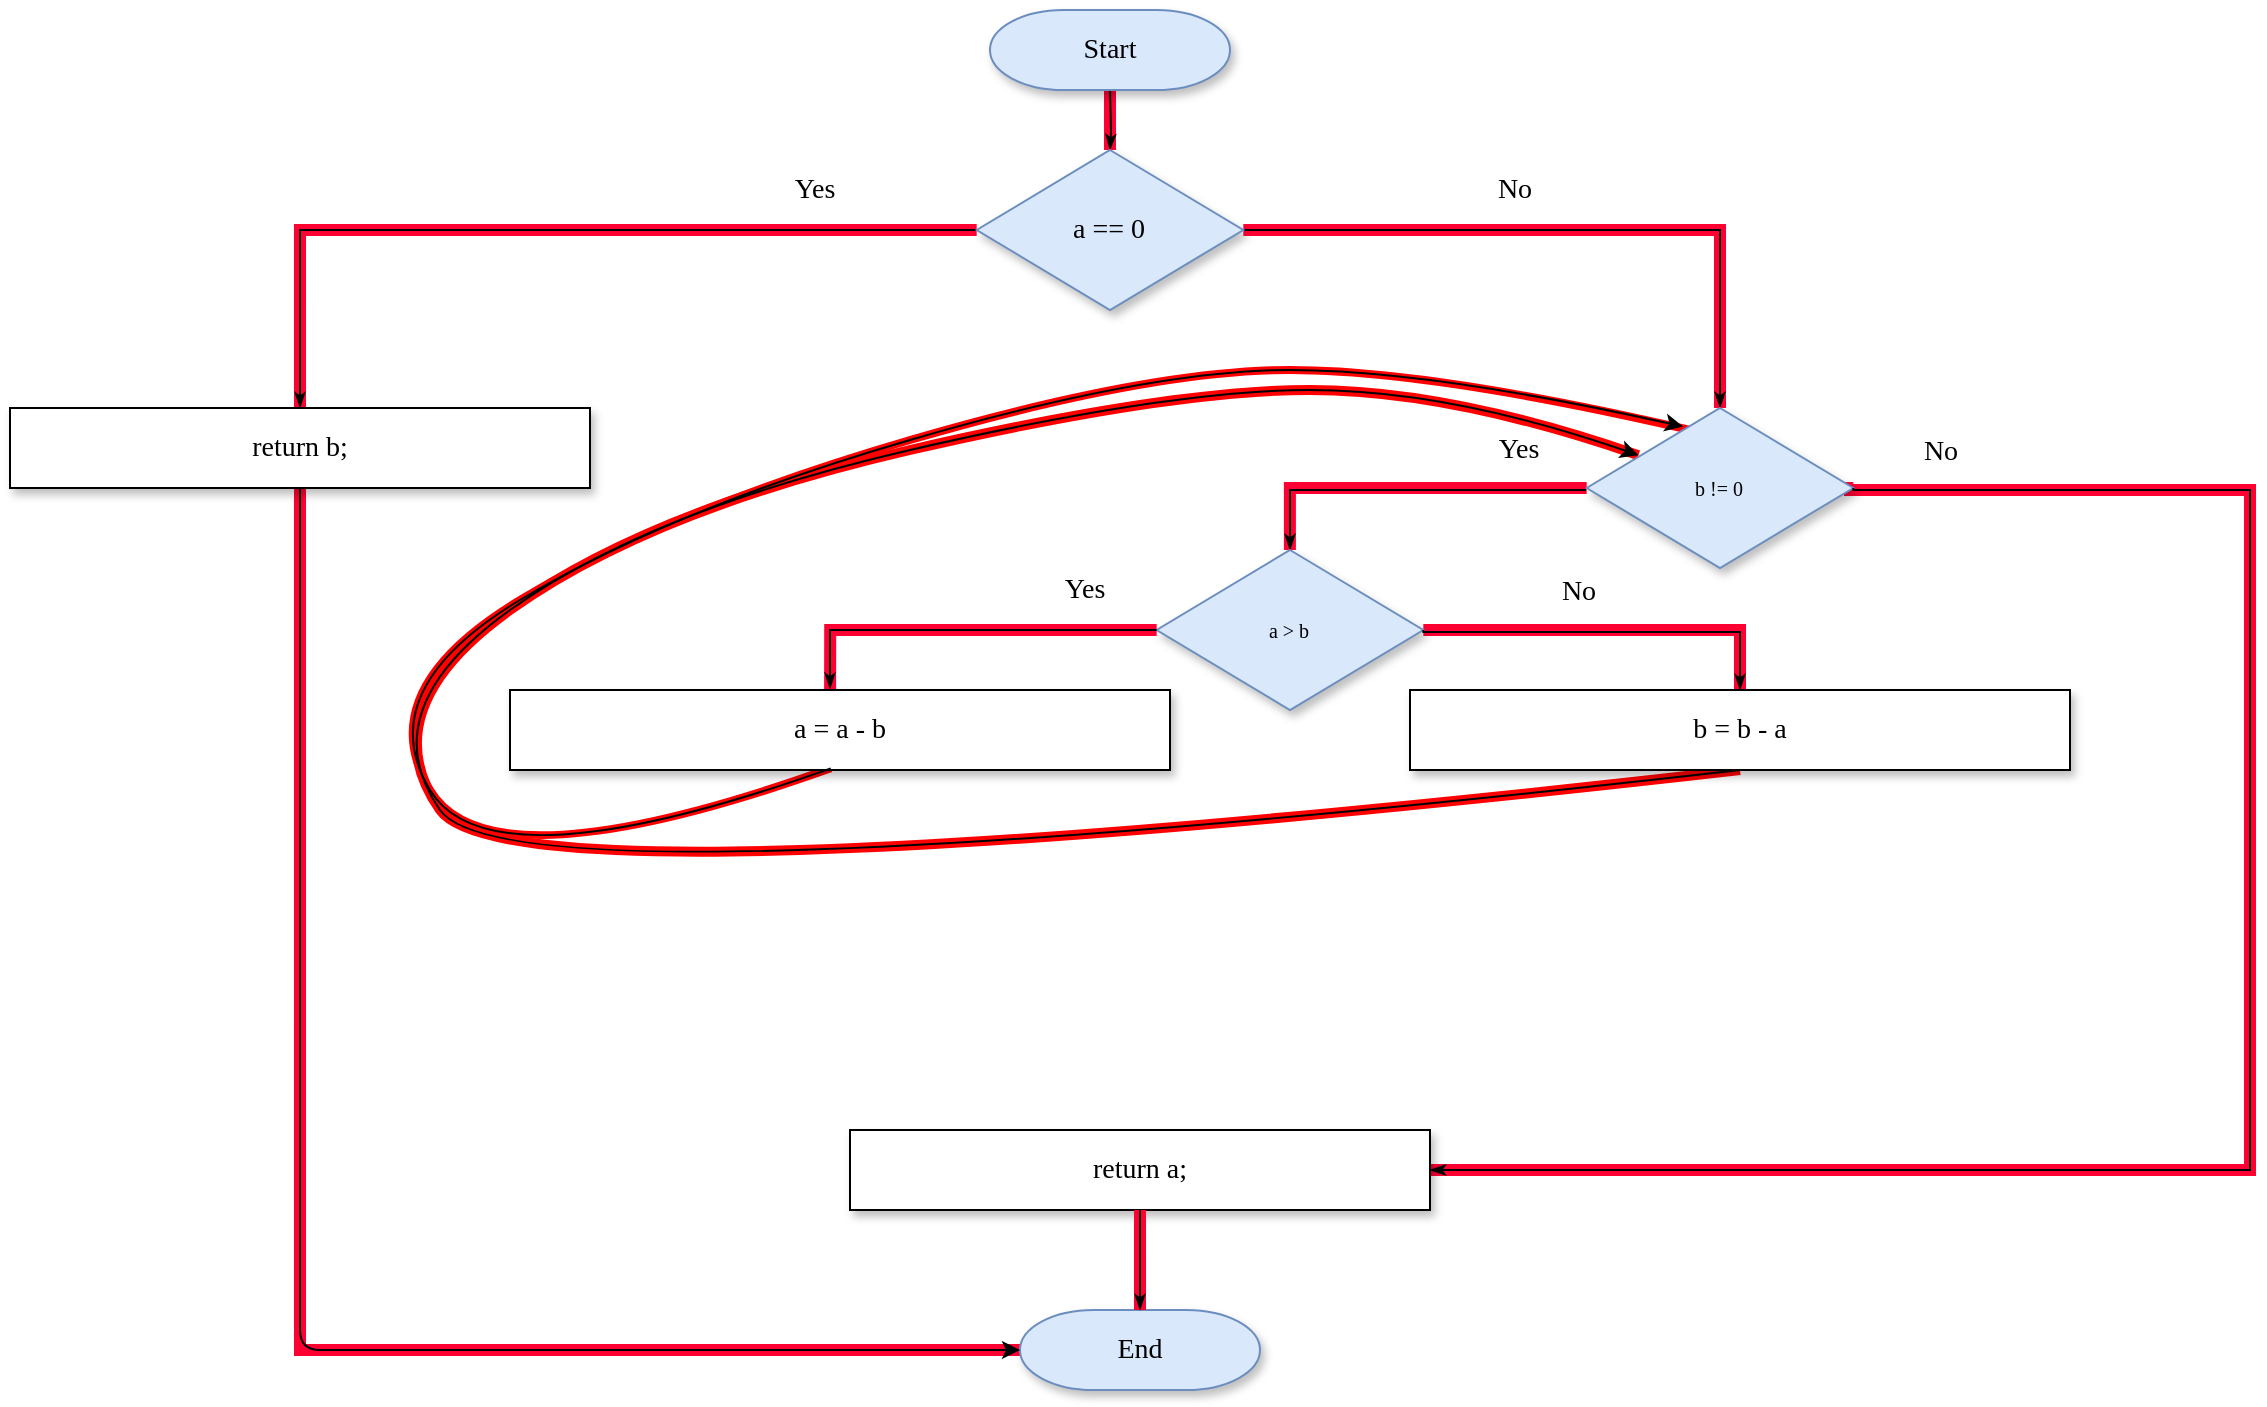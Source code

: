 <mxfile version="13.9.9" type="device"><diagram name="Page-1" id="edf60f1a-56cd-e834-aa8a-f176f3a09ee4"><mxGraphModel dx="1084" dy="924" grid="1" gridSize="10" guides="1" tooltips="1" connect="1" arrows="1" fold="1" page="1" pageScale="1" pageWidth="1100" pageHeight="850" background="#ffffff" math="0" shadow="0"><root><mxCell id="0"/><mxCell id="1" parent="0"/><mxCell id="nRNqXeXqIR4wONLUfqq0-13" style="edgeStyle=orthogonalEdgeStyle;rounded=0;orthogonalLoop=1;jettySize=auto;html=1;strokeColor=#FF0033;strokeWidth=6;endArrow=none;endFill=0;entryX=0.5;entryY=0;entryDx=0;entryDy=0;exitX=1;exitY=0.5;exitDx=0;exitDy=0;" edge="1" parent="1" source="nRNqXeXqIR4wONLUfqq0-2" target="nRNqXeXqIR4wONLUfqq0-6"><mxGeometry relative="1" as="geometry"><mxPoint x="740" y="340" as="sourcePoint"/><mxPoint x="898.45" y="309" as="targetPoint"/><Array as="points"><mxPoint x="895" y="340"/></Array></mxGeometry></mxCell><mxCell id="nRNqXeXqIR4wONLUfqq0-12" style="edgeStyle=orthogonalEdgeStyle;rounded=0;orthogonalLoop=1;jettySize=auto;html=1;strokeColor=#FF0033;strokeWidth=6;endArrow=none;endFill=0;entryX=0;entryY=0.5;entryDx=0;entryDy=0;exitX=0.485;exitY=0.026;exitDx=0;exitDy=0;exitPerimeter=0;" edge="1" parent="1" source="nRNqXeXqIR4wONLUfqq0-5" target="nRNqXeXqIR4wONLUfqq0-2"><mxGeometry relative="1" as="geometry"><mxPoint x="513.394" y="355.51" as="sourcePoint"/><mxPoint x="661.79" y="324.48" as="targetPoint"/><Array as="points"><mxPoint x="440" y="340"/></Array></mxGeometry></mxCell><mxCell id="nRNqXeXqIR4wONLUfqq0-11" value="" style="curved=1;endArrow=none;html=1;entryX=0.194;entryY=0.295;entryDx=0;entryDy=0;exitX=0.5;exitY=1;exitDx=0;exitDy=0;entryPerimeter=0;strokeColor=#FF0000;strokeWidth=5;endFill=0;" edge="1" parent="1"><mxGeometry width="50" height="50" relative="1" as="geometry"><mxPoint x="895" y="410" as="sourcePoint"/><mxPoint x="844.206" y="252.6" as="targetPoint"/><Array as="points"><mxPoint x="280" y="480"/><mxPoint x="210" y="380"/><mxPoint x="350" y="280"/><mxPoint x="610" y="220"/><mxPoint x="750" y="220"/></Array></mxGeometry></mxCell><mxCell id="nRNqXeXqIR4wONLUfqq0-10" value="" style="curved=1;endArrow=none;html=1;exitX=0.486;exitY=0.979;exitDx=0;exitDy=0;exitPerimeter=0;strokeColor=#FF0000;endFill=0;strokeWidth=4;" edge="1" parent="1"><mxGeometry width="50" height="50" relative="1" as="geometry"><mxPoint x="440.38" y="409.16" as="sourcePoint"/><mxPoint x="870" y="240" as="targetPoint"/><Array as="points"><mxPoint x="270" y="470"/><mxPoint x="210" y="370"/><mxPoint x="360" y="280"/><mxPoint x="600" y="210"/><mxPoint x="740" y="210"/></Array></mxGeometry></mxCell><mxCell id="_S9G1uCaZjZkB0sLacvO-1" style="edgeStyle=orthogonalEdgeStyle;rounded=0;orthogonalLoop=1;jettySize=auto;html=1;exitX=0.5;exitY=1;exitDx=0;exitDy=0;strokeColor=#FF0033;strokeWidth=6;endArrow=none;endFill=0;entryX=0.5;entryY=0;entryDx=0;entryDy=0;exitPerimeter=0;" parent="1" source="60e70716793133e9-30" target="60e70716793133e9-5" edge="1"><mxGeometry relative="1" as="geometry"><mxPoint x="530" y="250" as="sourcePoint"/><mxPoint x="520" y="440.0" as="targetPoint"/><Array as="points"><mxPoint x="580" y="80"/><mxPoint x="580" y="80"/></Array></mxGeometry></mxCell><mxCell id="_S9G1uCaZjZkB0sLacvO-2" style="edgeStyle=orthogonalEdgeStyle;rounded=0;orthogonalLoop=1;jettySize=auto;html=1;exitX=0;exitY=0.5;exitDx=0;exitDy=0;strokeColor=#FF0033;strokeWidth=6;endArrow=none;endFill=0;entryX=0.5;entryY=0;entryDx=0;entryDy=0;" parent="1" source="60e70716793133e9-5" target="odtycHQVep_Rew_jahCm-9" edge="1"><mxGeometry relative="1" as="geometry"><mxPoint x="590" y="80" as="sourcePoint"/><mxPoint x="590.005" y="110" as="targetPoint"/><Array as="points"><mxPoint x="175" y="140"/></Array></mxGeometry></mxCell><mxCell id="_S9G1uCaZjZkB0sLacvO-3" style="edgeStyle=orthogonalEdgeStyle;rounded=0;orthogonalLoop=1;jettySize=auto;html=1;exitX=1;exitY=0.5;exitDx=0;exitDy=0;strokeColor=#FF0033;strokeWidth=6;endArrow=none;endFill=0;entryX=0.5;entryY=0;entryDx=0;entryDy=0;" parent="1" source="60e70716793133e9-5" target="UP4-vlNPrjFBUeMUbYRs-4" edge="1"><mxGeometry relative="1" as="geometry"><mxPoint x="523.34" y="150" as="sourcePoint"/><mxPoint x="184.995" y="390" as="targetPoint"/><Array as="points"><mxPoint x="885" y="140"/></Array></mxGeometry></mxCell><mxCell id="_S9G1uCaZjZkB0sLacvO-4" style="edgeStyle=orthogonalEdgeStyle;rounded=0;orthogonalLoop=1;jettySize=auto;html=1;strokeColor=#FF0033;strokeWidth=6;endArrow=none;endFill=0;entryX=0.5;entryY=1;entryDx=0;entryDy=0;exitX=0;exitY=0.5;exitDx=0;exitDy=0;exitPerimeter=0;" parent="1" target="odtycHQVep_Rew_jahCm-9" edge="1" source="odtycHQVep_Rew_jahCm-11"><mxGeometry relative="1" as="geometry"><mxPoint x="535" y="670" as="sourcePoint"/><mxPoint x="184.995" y="390" as="targetPoint"/><Array as="points"><mxPoint x="175" y="700"/></Array></mxGeometry></mxCell><mxCell id="_S9G1uCaZjZkB0sLacvO-5" style="edgeStyle=orthogonalEdgeStyle;rounded=0;orthogonalLoop=1;jettySize=auto;html=1;strokeColor=#FF0033;strokeWidth=6;endArrow=none;endFill=0;entryX=0;entryY=0.5;entryDx=0;entryDy=0;" parent="1" source="nRNqXeXqIR4wONLUfqq0-2" edge="1" target="UP4-vlNPrjFBUeMUbYRs-4"><mxGeometry relative="1" as="geometry"><mxPoint x="545" y="680" as="sourcePoint"/><mxPoint x="820" y="330" as="targetPoint"/><Array as="points"><mxPoint x="670" y="269"/></Array></mxGeometry></mxCell><mxCell id="_S9G1uCaZjZkB0sLacvO-6" style="edgeStyle=orthogonalEdgeStyle;rounded=0;orthogonalLoop=1;jettySize=auto;html=1;strokeColor=#FF0033;strokeWidth=6;endArrow=none;endFill=0;entryX=1;entryY=0.5;entryDx=0;entryDy=0;" parent="1" source="nRNqXeXqIR4wONLUfqq0-7" edge="1" target="UP4-vlNPrjFBUeMUbYRs-4"><mxGeometry relative="1" as="geometry"><mxPoint x="660" y="670" as="sourcePoint"/><mxPoint x="950" y="330" as="targetPoint"/><Array as="points"><mxPoint x="1150" y="610"/><mxPoint x="1150" y="270"/><mxPoint x="950" y="270"/></Array></mxGeometry></mxCell><mxCell id="60e70716793133e9-32" style="edgeStyle=orthogonalEdgeStyle;rounded=0;html=1;labelBackgroundColor=none;startSize=5;endArrow=classicThin;endFill=1;endSize=5;jettySize=auto;orthogonalLoop=1;strokeWidth=1;fontFamily=Verdana;fontSize=8" parent="1" target="60e70716793133e9-5" edge="1"><mxGeometry relative="1" as="geometry"><mxPoint x="580" y="70" as="sourcePoint"/></mxGeometry></mxCell><mxCell id="60e70716793133e9-33" value="No" style="edgeStyle=orthogonalEdgeStyle;rounded=0;html=1;labelBackgroundColor=none;startSize=5;endArrow=classicThin;endFill=1;endSize=5;jettySize=auto;orthogonalLoop=1;strokeWidth=1;fontFamily=Verdana;fontSize=14;entryX=0.5;entryY=0;entryDx=0;entryDy=0;" parent="1" source="60e70716793133e9-5" target="UP4-vlNPrjFBUeMUbYRs-4" edge="1"><mxGeometry x="-0.174" y="20" relative="1" as="geometry"><mxPoint as="offset"/><mxPoint x="720" y="250" as="targetPoint"/></mxGeometry></mxCell><mxCell id="60e70716793133e9-37" value="Yes" style="edgeStyle=orthogonalEdgeStyle;rounded=0;html=1;labelBackgroundColor=none;startSize=5;endArrow=classicThin;endFill=1;endSize=5;jettySize=auto;orthogonalLoop=1;strokeWidth=1;fontFamily=Verdana;fontSize=14;exitX=0;exitY=0.5;exitDx=0;exitDy=0;entryX=0.5;entryY=0;entryDx=0;entryDy=0;" parent="1" source="60e70716793133e9-5" target="odtycHQVep_Rew_jahCm-9" edge="1"><mxGeometry x="-0.62" y="-20" relative="1" as="geometry"><mxPoint as="offset"/><mxPoint x="440" y="250" as="targetPoint"/></mxGeometry></mxCell><mxCell id="60e70716793133e9-5" value="a == 0" style="rhombus;whiteSpace=wrap;html=1;rounded=0;shadow=1;labelBackgroundColor=none;strokeWidth=1;fontFamily=Verdana;fontSize=14;align=center;fillColor=#dae8fc;strokeColor=#6c8ebf;" parent="1" vertex="1"><mxGeometry x="513.34" y="100" width="133.33" height="80" as="geometry"/></mxCell><mxCell id="60e70716793133e9-30" value="Start" style="strokeWidth=1;html=1;shape=mxgraph.flowchart.terminator;whiteSpace=wrap;rounded=0;shadow=1;labelBackgroundColor=none;fontFamily=Verdana;fontSize=14;align=center;fillColor=#dae8fc;strokeColor=#6c8ebf;" parent="1" vertex="1"><mxGeometry x="520" y="30" width="120" height="40" as="geometry"/></mxCell><mxCell id="odtycHQVep_Rew_jahCm-2" style="edgeStyle=orthogonalEdgeStyle;rounded=0;orthogonalLoop=1;jettySize=auto;html=1;exitX=0.5;exitY=1;exitDx=0;exitDy=0;fontSize=14;" parent="1" edge="1"><mxGeometry relative="1" as="geometry"><mxPoint x="580" y="70" as="sourcePoint"/><mxPoint x="580" y="70" as="targetPoint"/></mxGeometry></mxCell><mxCell id="odtycHQVep_Rew_jahCm-11" value="End" style="strokeWidth=1;html=1;shape=mxgraph.flowchart.terminator;whiteSpace=wrap;rounded=0;shadow=1;labelBackgroundColor=none;fontFamily=Verdana;fontSize=14;align=center;fillColor=#dae8fc;strokeColor=#6c8ebf;" parent="1" vertex="1"><mxGeometry x="535" y="680" width="120" height="40" as="geometry"/></mxCell><mxCell id="odtycHQVep_Rew_jahCm-14" value="" style="endArrow=classic;html=1;fontSize=14;entryX=0;entryY=0.5;entryDx=0;entryDy=0;exitX=0.5;exitY=1;exitDx=0;exitDy=0;entryPerimeter=0;" parent="1" source="odtycHQVep_Rew_jahCm-9" target="odtycHQVep_Rew_jahCm-11" edge="1"><mxGeometry width="50" height="50" relative="1" as="geometry"><mxPoint x="280" y="440" as="sourcePoint"/><mxPoint x="520" y="440" as="targetPoint"/><Array as="points"><mxPoint x="175" y="700"/></Array></mxGeometry></mxCell><mxCell id="odtycHQVep_Rew_jahCm-9" value="return b;" style="rounded=0;whiteSpace=wrap;html=1;shadow=1;labelBackgroundColor=none;strokeWidth=1;fontFamily=Verdana;fontSize=14;align=center;" parent="1" vertex="1"><mxGeometry x="30" y="229" width="289.99" height="40" as="geometry"/></mxCell><mxCell id="UP4-vlNPrjFBUeMUbYRs-4" value="b != 0" style="rhombus;whiteSpace=wrap;html=1;rounded=0;shadow=1;labelBackgroundColor=none;strokeWidth=1;fontFamily=Verdana;fontSize=10;align=center;fillColor=#dae8fc;strokeColor=#6c8ebf;" parent="1" vertex="1"><mxGeometry x="818.34" y="229" width="133.33" height="80" as="geometry"/></mxCell><mxCell id="UP4-vlNPrjFBUeMUbYRs-7" value="Yes" style="edgeStyle=orthogonalEdgeStyle;rounded=0;html=1;labelBackgroundColor=none;startSize=5;endArrow=classicThin;endFill=1;endSize=5;jettySize=auto;orthogonalLoop=1;strokeWidth=1;fontFamily=Verdana;fontSize=14;entryX=0.5;entryY=0;entryDx=0;entryDy=0;" parent="1" target="nRNqXeXqIR4wONLUfqq0-2" edge="1"><mxGeometry x="-0.62" y="-20" relative="1" as="geometry"><mxPoint as="offset"/><mxPoint x="660" y="360" as="targetPoint"/><mxPoint x="818" y="270" as="sourcePoint"/><Array as="points"><mxPoint x="670" y="270"/></Array></mxGeometry></mxCell><mxCell id="UP4-vlNPrjFBUeMUbYRs-8" value="No" style="edgeStyle=orthogonalEdgeStyle;rounded=0;html=1;labelBackgroundColor=none;startSize=5;endArrow=classicThin;endFill=1;endSize=5;jettySize=auto;orthogonalLoop=1;strokeWidth=1;fontFamily=Verdana;fontSize=14;entryX=1;entryY=0.5;entryDx=0;entryDy=0;exitX=1;exitY=0.5;exitDx=0;exitDy=0;" parent="1" target="nRNqXeXqIR4wONLUfqq0-7" edge="1" source="UP4-vlNPrjFBUeMUbYRs-4"><mxGeometry x="-0.907" y="19" relative="1" as="geometry"><mxPoint as="offset"/><mxPoint x="1195" y="350" as="targetPoint"/><mxPoint x="951.67" y="330" as="sourcePoint"/><Array as="points"><mxPoint x="1150" y="270"/><mxPoint x="1150" y="610"/></Array></mxGeometry></mxCell><mxCell id="nRNqXeXqIR4wONLUfqq0-2" value="a &amp;gt; b" style="rhombus;whiteSpace=wrap;html=1;rounded=0;shadow=1;labelBackgroundColor=none;strokeWidth=1;fontFamily=Verdana;fontSize=10;align=center;fillColor=#dae8fc;strokeColor=#6c8ebf;" vertex="1" parent="1"><mxGeometry x="603.33" y="300" width="133.33" height="80" as="geometry"/></mxCell><mxCell id="nRNqXeXqIR4wONLUfqq0-3" value="Yes" style="edgeStyle=orthogonalEdgeStyle;rounded=0;html=1;labelBackgroundColor=none;startSize=5;endArrow=classicThin;endFill=1;endSize=5;jettySize=auto;orthogonalLoop=1;strokeWidth=1;fontFamily=Verdana;fontSize=14;entryX=0.484;entryY=-0.016;entryDx=0;entryDy=0;entryPerimeter=0;" edge="1" parent="1" target="nRNqXeXqIR4wONLUfqq0-5"><mxGeometry x="-0.62" y="-20" relative="1" as="geometry"><mxPoint as="offset"/><mxPoint x="435" y="370" as="targetPoint"/><mxPoint x="603.33" y="340.03" as="sourcePoint"/><Array as="points"><mxPoint x="440" y="340"/><mxPoint x="440" y="369"/></Array></mxGeometry></mxCell><mxCell id="nRNqXeXqIR4wONLUfqq0-4" value="No" style="edgeStyle=orthogonalEdgeStyle;rounded=0;html=1;labelBackgroundColor=none;startSize=5;endArrow=classicThin;endFill=1;endSize=5;jettySize=auto;orthogonalLoop=1;strokeWidth=1;fontFamily=Verdana;fontSize=14;exitX=1;exitY=0.5;exitDx=0;exitDy=0;entryX=0.5;entryY=0;entryDx=0;entryDy=0;" edge="1" parent="1" target="nRNqXeXqIR4wONLUfqq0-6"><mxGeometry x="-0.174" y="20" relative="1" as="geometry"><mxPoint as="offset"/><mxPoint x="980" y="370" as="targetPoint"/><mxPoint x="736.66" y="340" as="sourcePoint"/><Array as="points"><mxPoint x="895" y="341"/></Array></mxGeometry></mxCell><mxCell id="nRNqXeXqIR4wONLUfqq0-5" value="a = a - b" style="rounded=0;whiteSpace=wrap;html=1;shadow=1;labelBackgroundColor=none;strokeWidth=1;fontFamily=Verdana;fontSize=14;align=center;" vertex="1" parent="1"><mxGeometry x="280" y="370" width="330" height="40" as="geometry"/></mxCell><mxCell id="nRNqXeXqIR4wONLUfqq0-6" value="b = b - a" style="rounded=0;whiteSpace=wrap;html=1;shadow=1;labelBackgroundColor=none;strokeWidth=1;fontFamily=Verdana;fontSize=14;align=center;" vertex="1" parent="1"><mxGeometry x="730" y="370" width="330" height="40" as="geometry"/></mxCell><mxCell id="nRNqXeXqIR4wONLUfqq0-7" value="return a;" style="rounded=0;whiteSpace=wrap;html=1;shadow=1;labelBackgroundColor=none;strokeWidth=1;fontFamily=Verdana;fontSize=14;align=center;" vertex="1" parent="1"><mxGeometry x="450" y="590" width="289.99" height="40" as="geometry"/></mxCell><mxCell id="nRNqXeXqIR4wONLUfqq0-8" value="" style="curved=1;endArrow=classic;html=1;entryX=0.361;entryY=0.116;entryDx=0;entryDy=0;exitX=0.486;exitY=0.979;exitDx=0;exitDy=0;exitPerimeter=0;entryPerimeter=0;" edge="1" parent="1" source="nRNqXeXqIR4wONLUfqq0-5" target="UP4-vlNPrjFBUeMUbYRs-4"><mxGeometry width="50" height="50" relative="1" as="geometry"><mxPoint x="530" y="510" as="sourcePoint"/><mxPoint x="780" y="500" as="targetPoint"/><Array as="points"><mxPoint x="270" y="470"/><mxPoint x="210" y="370"/><mxPoint x="360" y="280"/><mxPoint x="600" y="210"/><mxPoint x="740" y="210"/></Array></mxGeometry></mxCell><mxCell id="nRNqXeXqIR4wONLUfqq0-9" value="" style="curved=1;endArrow=classic;html=1;entryX=0.194;entryY=0.295;entryDx=0;entryDy=0;exitX=0.5;exitY=1;exitDx=0;exitDy=0;entryPerimeter=0;" edge="1" parent="1" source="nRNqXeXqIR4wONLUfqq0-6" target="UP4-vlNPrjFBUeMUbYRs-4"><mxGeometry width="50" height="50" relative="1" as="geometry"><mxPoint x="450.38" y="419.16" as="sourcePoint"/><mxPoint x="861.673" y="259" as="targetPoint"/><Array as="points"><mxPoint x="280" y="480"/><mxPoint x="210" y="380"/><mxPoint x="350" y="280"/><mxPoint x="610" y="220"/><mxPoint x="750" y="220"/></Array></mxGeometry></mxCell><mxCell id="nRNqXeXqIR4wONLUfqq0-14" style="edgeStyle=orthogonalEdgeStyle;rounded=0;orthogonalLoop=1;jettySize=auto;html=1;strokeColor=#FF0033;strokeWidth=6;endArrow=none;endFill=0;entryX=0.5;entryY=0;entryDx=0;entryDy=0;exitX=0.5;exitY=1;exitDx=0;exitDy=0;entryPerimeter=0;" edge="1" parent="1" source="nRNqXeXqIR4wONLUfqq0-7" target="odtycHQVep_Rew_jahCm-11"><mxGeometry relative="1" as="geometry"><mxPoint x="560.044" y="521.03" as="sourcePoint"/><mxPoint x="708.44" y="490" as="targetPoint"/><Array as="points"><mxPoint x="595" y="650"/><mxPoint x="595" y="650"/></Array></mxGeometry></mxCell><mxCell id="nRNqXeXqIR4wONLUfqq0-15" value="" style="edgeStyle=orthogonalEdgeStyle;rounded=0;html=1;labelBackgroundColor=none;startSize=5;endArrow=classicThin;endFill=1;endSize=5;jettySize=auto;orthogonalLoop=1;strokeWidth=1;fontFamily=Verdana;fontSize=14;entryX=0.5;entryY=0;entryDx=0;entryDy=0;entryPerimeter=0;exitX=0.5;exitY=1;exitDx=0;exitDy=0;" edge="1" parent="1" source="nRNqXeXqIR4wONLUfqq0-7" target="odtycHQVep_Rew_jahCm-11"><mxGeometry x="-0.907" y="19" relative="1" as="geometry"><mxPoint as="offset"/><mxPoint x="749.99" y="620" as="targetPoint"/><mxPoint x="595" y="279" as="sourcePoint"/><Array as="points"/></mxGeometry></mxCell></root></mxGraphModel></diagram></mxfile>